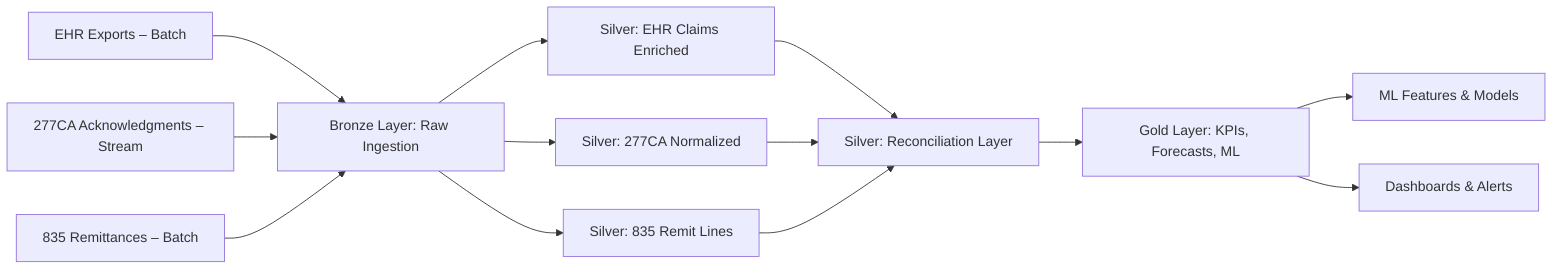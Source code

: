 flowchart LR
    ehr[EHR Exports – Batch] --> bronze[Bronze Layer: Raw Ingestion]
    277[277CA Acknowledgments – Stream] --> bronze
    835[835 Remittances – Batch] --> bronze
    bronze --> silver_ehr[Silver: EHR Claims Enriched]
    bronze --> silver_277[Silver: 277CA Normalized]
    bronze --> silver_835[Silver: 835 Remit Lines]

    silver_ehr --> silver_recon[Silver: Reconciliation Layer]
    silver_277 --> silver_recon
    silver_835 --> silver_recon

    silver_recon --> gold[Gold Layer: KPIs, Forecasts, ML]

    gold --> M[ML Features & Models]
    gold --> D[Dashboards & Alerts]